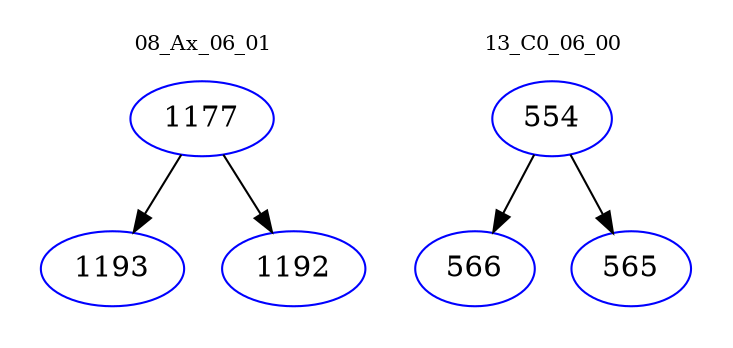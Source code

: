 digraph{
subgraph cluster_0 {
color = white
label = "08_Ax_06_01";
fontsize=10;
T0_1177 [label="1177", color="blue"]
T0_1177 -> T0_1193 [color="black"]
T0_1193 [label="1193", color="blue"]
T0_1177 -> T0_1192 [color="black"]
T0_1192 [label="1192", color="blue"]
}
subgraph cluster_1 {
color = white
label = "13_C0_06_00";
fontsize=10;
T1_554 [label="554", color="blue"]
T1_554 -> T1_566 [color="black"]
T1_566 [label="566", color="blue"]
T1_554 -> T1_565 [color="black"]
T1_565 [label="565", color="blue"]
}
}
